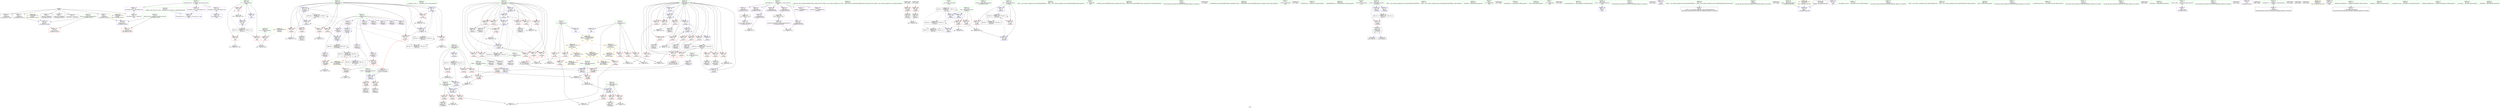 digraph "SVFG" {
	label="SVFG";

	Node0x55ef38a384b0 [shape=record,color=grey,label="{NodeID: 0\nNullPtr}"];
	Node0x55ef38a384b0 -> Node0x55ef38a4ee40[style=solid];
	Node0x55ef38a384b0 -> Node0x55ef38a4ef40[style=solid];
	Node0x55ef38a384b0 -> Node0x55ef38a4f010[style=solid];
	Node0x55ef38a384b0 -> Node0x55ef38a4f0e0[style=solid];
	Node0x55ef38a384b0 -> Node0x55ef38a4f1b0[style=solid];
	Node0x55ef38a384b0 -> Node0x55ef38a4f280[style=solid];
	Node0x55ef38a384b0 -> Node0x55ef38a50d00[style=solid];
	Node0x55ef38a50760 [shape=record,color=red,label="{NodeID: 194\n452\<--442\n\<--tc\nmain\n}"];
	Node0x55ef38a50760 -> Node0x55ef38a5f4c0[style=solid];
	Node0x55ef38a4d800 [shape=record,color=purple,label="{NodeID: 111\n274\<--25\narrayidx10\<--a\n_Z5main2v\n}"];
	Node0x55ef38a4b9b0 [shape=record,color=green,label="{NodeID: 28\n60\<--61\n__cxx_global_var_init.1\<--__cxx_global_var_init.1_field_insensitive\n}"];
	Node0x55ef38a56880 [shape=record,color=yellow,style=double,label="{NodeID: 388\n8V_1 = ENCHI(MR_8V_0)\npts\{19 \}\nFun[_Z5checkiii]}"];
	Node0x55ef38a56880 -> Node0x55ef38a52ed0[style=dashed];
	Node0x55ef3867cbe0 [shape=record,color=black,label="{NodeID: 305\n115 = PHI(113, 116, )\n}"];
	Node0x55ef3867cbe0 -> Node0x55ef38a52d30[style=solid];
	Node0x55ef38a51f10 [shape=record,color=blue,label="{NodeID: 222\n229\<--323\ni\<--inc35\n_Z5main2v\n}"];
	Node0x55ef38a51f10 -> Node0x55ef38a54660[style=dashed];
	Node0x55ef38a51f10 -> Node0x55ef38a54730[style=dashed];
	Node0x55ef38a51f10 -> Node0x55ef38a54800[style=dashed];
	Node0x55ef38a51f10 -> Node0x55ef38a548d0[style=dashed];
	Node0x55ef38a51f10 -> Node0x55ef38a549a0[style=dashed];
	Node0x55ef38a51f10 -> Node0x55ef38a51f10[style=dashed];
	Node0x55ef38a51f10 -> Node0x55ef38a520b0[style=dashed];
	Node0x55ef38a53960 [shape=record,color=red,label="{NodeID: 139\n182\<--157\n\<--d.addr\n_Z5checkiii\n}"];
	Node0x55ef38a53960 -> Node0x55ef38a4f7f0[style=solid];
	Node0x55ef38a4e2d0 [shape=record,color=green,label="{NodeID: 56\n253\<--254\n_ZStrsIcSt11char_traitsIcESaIcEERSt13basic_istreamIT_T0_ES7_RNSt7__cxx1112basic_stringIS4_S5_T1_EE\<--_ZStrsIcSt11char_traitsIcESaIcEERSt13basic_istreamIT_T0_ES7_RNSt7__cxx1112basic_stringIS4_S5_T1_EE_field_insensitive\n}"];
	Node0x55ef38a61440 [shape=record,color=grey,label="{NodeID: 333\n300 = cmp(294, 299, )\n}"];
	Node0x55ef38a55020 [shape=record,color=red,label="{NodeID: 167\n275\<--231\n\<--j\n_Z5main2v\n}"];
	Node0x55ef38a55020 -> Node0x55ef38a4fcd0[style=solid];
	Node0x55ef38a4fc00 [shape=record,color=black,label="{NodeID: 84\n273\<--272\nidxprom9\<--\n_Z5main2v\n}"];
	Node0x55ef38a3bd10 [shape=record,color=green,label="{NodeID: 1\n7\<--1\n__dso_handle\<--dummyObj\nGlob }"];
	Node0x55ef38a50830 [shape=record,color=red,label="{NodeID: 195\n460\<--442\n\<--tc\nmain\n}"];
	Node0x55ef38a50830 -> Node0x55ef38a5f040[style=solid];
	Node0x55ef38a4d8d0 [shape=record,color=purple,label="{NodeID: 112\n277\<--25\narrayidx12\<--a\n_Z5main2v\n}"];
	Node0x55ef38a4d8d0 -> Node0x55ef38a51b00[style=solid];
	Node0x55ef38a4bab0 [shape=record,color=green,label="{NodeID: 29\n63\<--64\nref.tmp\<--ref.tmp_field_insensitive\n__cxx_global_var_init.1\n}"];
	Node0x55ef38a56990 [shape=record,color=yellow,style=double,label="{NodeID: 389\n10V_1 = ENCHI(MR_10V_0)\npts\{21 \}\nFun[_Z5checkiii]}"];
	Node0x55ef38a56990 -> Node0x55ef38a53210[style=dashed];
	Node0x55ef38a5e7a0 [shape=record,color=black,label="{NodeID: 306\n138 = PHI(136, 139, )\n}"];
	Node0x55ef38a5e7a0 -> Node0x55ef38a52e00[style=solid];
	Node0x55ef38a51fe0 [shape=record,color=blue,label="{NodeID: 223\n235\<--18\nans\<--\n_Z5main2v\n}"];
	Node0x55ef38a51fe0 -> Node0x55ef38a55ec0[style=dashed];
	Node0x55ef38a51fe0 -> Node0x55ef38a6d080[style=dashed];
	Node0x55ef38a51fe0 -> Node0x55ef38a71580[style=dashed];
	Node0x55ef38a53a30 [shape=record,color=red,label="{NodeID: 140\n172\<--159\n\<--i\n_Z5checkiii\n}"];
	Node0x55ef38a53a30 -> Node0x55ef38a5ff40[style=solid];
	Node0x55ef38a4e3d0 [shape=record,color=green,label="{NodeID: 57\n291\<--292\n_ZNSt7__cxx1112basic_stringIcSt11char_traitsIcESaIcEEixEm\<--_ZNSt7__cxx1112basic_stringIcSt11char_traitsIcESaIcEEixEm_field_insensitive\n}"];
	Node0x55ef38a615c0 [shape=record,color=grey,label="{NodeID: 334\n381 = cmp(380, 349, )\n}"];
	Node0x55ef38a550f0 [shape=record,color=red,label="{NodeID: 168\n288\<--231\n\<--j\n_Z5main2v\n}"];
	Node0x55ef38a550f0 -> Node0x55ef38a4fe70[style=solid];
	Node0x55ef38a4fcd0 [shape=record,color=black,label="{NodeID: 85\n276\<--275\nidxprom11\<--\n_Z5main2v\n}"];
	Node0x55ef38a3cb30 [shape=record,color=green,label="{NodeID: 2\n11\<--1\n.str\<--dummyObj\nGlob }"];
	Node0x55ef38a50900 [shape=record,color=blue,label="{NodeID: 196\n17\<--18\nX\<--\nGlob }"];
	Node0x55ef38a50900 -> Node0x55ef38a704f0[style=dashed];
	Node0x55ef38a4d9a0 [shape=record,color=purple,label="{NodeID: 113\n305\<--25\narrayidx25\<--a\n_Z5main2v\n}"];
	Node0x55ef38a4bb80 [shape=record,color=green,label="{NodeID: 30\n65\<--66\nexn.slot\<--exn.slot_field_insensitive\n__cxx_global_var_init.1\n}"];
	Node0x55ef38a4bb80 -> Node0x55ef38a53480[style=solid];
	Node0x55ef38a4bb80 -> Node0x55ef38a50e00[style=solid];
	Node0x55ef38a5ed40 [shape=record,color=grey,label="{NodeID: 307\n257 = Binary(256, 169, )\n}"];
	Node0x55ef38a5ed40 -> Node0x55ef38a51890[style=solid];
	Node0x55ef38a520b0 [shape=record,color=blue,label="{NodeID: 224\n229\<--18\ni\<--\n_Z5main2v\n}"];
	Node0x55ef38a520b0 -> Node0x55ef38a72480[style=dashed];
	Node0x55ef38a53b00 [shape=record,color=red,label="{NodeID: 141\n181\<--159\n\<--i\n_Z5checkiii\n}"];
	Node0x55ef38a53b00 -> Node0x55ef38a60240[style=solid];
	Node0x55ef38a4e4d0 [shape=record,color=green,label="{NodeID: 58\n385\<--386\n_ZStlsISt11char_traitsIcEERSt13basic_ostreamIcT_ES5_PKc\<--_ZStlsISt11char_traitsIcEERSt13basic_ostreamIcT_ES5_PKc_field_insensitive\n}"];
	Node0x55ef38a61740 [shape=record,color=grey,label="{NodeID: 335\n142 = cmp(139, 141, )\n}"];
	Node0x55ef38a551c0 [shape=record,color=red,label="{NodeID: 169\n306\<--231\n\<--j\n_Z5main2v\n}"];
	Node0x55ef38a551c0 -> Node0x55ef38a50280[style=solid];
	Node0x55ef38a4fda0 [shape=record,color=black,label="{NodeID: 86\n286\<--285\nidxprom16\<--\n_Z5main2v\n}"];
	Node0x55ef38a3d170 [shape=record,color=green,label="{NodeID: 3\n18\<--1\n\<--dummyObj\nCan only get source location for instruction, argument, global var or function.}"];
	Node0x55ef38a90ef0 [shape=record,color=black,label="{NodeID: 446\n79 = PHI()\n}"];
	Node0x55ef38a50a00 [shape=record,color=blue,label="{NodeID: 197\n20\<--18\nY\<--\nGlob }"];
	Node0x55ef38a50a00 -> Node0x55ef38a704f0[style=dashed];
	Node0x55ef38a4da70 [shape=record,color=purple,label="{NodeID: 114\n308\<--25\narrayidx27\<--a\n_Z5main2v\n}"];
	Node0x55ef38a4da70 -> Node0x55ef38a51ca0[style=solid];
	Node0x55ef38a4bc50 [shape=record,color=green,label="{NodeID: 31\n67\<--68\nehselector.slot\<--ehselector.slot_field_insensitive\n__cxx_global_var_init.1\n}"];
	Node0x55ef38a4bc50 -> Node0x55ef38a53550[style=solid];
	Node0x55ef38a4bc50 -> Node0x55ef38a50ed0[style=solid];
	Node0x55ef38a5eec0 [shape=record,color=grey,label="{NodeID: 308\n395 = Binary(394, 393, )\n}"];
	Node0x55ef38a5eec0 -> Node0x55ef38a5a520[style=solid];
	Node0x55ef38a52180 [shape=record,color=blue,label="{NodeID: 225\n231\<--18\nj\<--\n_Z5main2v\n}"];
	Node0x55ef38a52180 -> Node0x55ef38a55360[style=dashed];
	Node0x55ef38a52180 -> Node0x55ef38a55430[style=dashed];
	Node0x55ef38a52180 -> Node0x55ef38a55500[style=dashed];
	Node0x55ef38a52180 -> Node0x55ef38a555d0[style=dashed];
	Node0x55ef38a52180 -> Node0x55ef38a556a0[style=dashed];
	Node0x55ef38a52180 -> Node0x55ef38a55770[style=dashed];
	Node0x55ef38a52180 -> Node0x55ef38a52180[style=dashed];
	Node0x55ef38a52180 -> Node0x55ef38a5a5f0[style=dashed];
	Node0x55ef38a52180 -> Node0x55ef38a6c680[style=dashed];
	Node0x55ef38a53bd0 [shape=record,color=red,label="{NodeID: 142\n220\<--159\n\<--i\n_Z5checkiii\n}"];
	Node0x55ef38a53bd0 -> Node0x55ef38a5f640[style=solid];
	Node0x55ef38a4e5d0 [shape=record,color=green,label="{NodeID: 59\n388\<--389\n_ZSt4endlIcSt11char_traitsIcEERSt13basic_ostreamIT_T0_ES6_\<--_ZSt4endlIcSt11char_traitsIcEERSt13basic_ostreamIT_T0_ES6__field_insensitive\n}"];
	Node0x55ef38a618c0 [shape=record,color=grey,label="{NodeID: 336\n122 = cmp(116, 121, )\n}"];
	Node0x55ef38a55290 [shape=record,color=red,label="{NodeID: 170\n317\<--231\n\<--j\n_Z5main2v\n}"];
	Node0x55ef38a55290 -> Node0x55ef38a5fc40[style=solid];
	Node0x55ef38a4fe70 [shape=record,color=black,label="{NodeID: 87\n289\<--288\nconv\<--\n_Z5main2v\n}"];
	Node0x55ef38a3d200 [shape=record,color=green,label="{NodeID: 4\n27\<--1\n_ZSt3cin\<--dummyObj\nGlob }"];
	Node0x55ef38a93120 [shape=record,color=black,label="{NodeID: 447\n45 = PHI()\n}"];
	Node0x55ef38a50b00 [shape=record,color=blue,label="{NodeID: 198\n474\<--34\nllvm.global_ctors_0\<--\nGlob }"];
	Node0x55ef38a4db40 [shape=record,color=purple,label="{NodeID: 115\n341\<--25\narrayidx44\<--a\n_Z5main2v\n}"];
	Node0x55ef38a4bd20 [shape=record,color=green,label="{NodeID: 32\n70\<--71\n_ZNSaIcEC1Ev\<--_ZNSaIcEC1Ev_field_insensitive\n}"];
	Node0x55ef38a5f040 [shape=record,color=grey,label="{NodeID: 309\n461 = Binary(460, 169, )\n}"];
	Node0x55ef38a5f040 -> Node0x55ef38a5a930[style=solid];
	Node0x55ef38a52250 [shape=record,color=blue,label="{NodeID: 226\n237\<--349\ntmp\<--\n_Z5main2v\n}"];
	Node0x55ef38a52250 -> Node0x55ef38a6e980[style=dashed];
	Node0x55ef38a53ca0 [shape=record,color=red,label="{NodeID: 143\n189\<--161\n\<--x2\n_Z5checkiii\n}"];
	Node0x55ef38a53ca0 -> Node0x55ef38a609c0[style=solid];
	Node0x55ef38a4e6d0 [shape=record,color=green,label="{NodeID: 60\n390\<--391\n_ZNSolsEPFRSoS_E\<--_ZNSolsEPFRSoS_E_field_insensitive\n}"];
	Node0x55ef38a61a40 [shape=record,color=grey,label="{NodeID: 337\n337 = cmp(335, 336, )\n}"];
	Node0x55ef38a55360 [shape=record,color=red,label="{NodeID: 171\n335\<--231\n\<--j\n_Z5main2v\n}"];
	Node0x55ef38a55360 -> Node0x55ef38a61a40[style=solid];
	Node0x55ef38a4ff40 [shape=record,color=black,label="{NodeID: 88\n294\<--293\nconv19\<--\n_Z5main2v\n}"];
	Node0x55ef38a4ff40 -> Node0x55ef38a61440[style=solid];
	Node0x55ef38a3c920 [shape=record,color=green,label="{NodeID: 5\n28\<--1\n_ZSt4cout\<--dummyObj\nGlob }"];
	Node0x55ef38a93220 [shape=record,color=black,label="{NodeID: 448\n358 = PHI(147, )\n}"];
	Node0x55ef38a50c00 [shape=record,color=blue,label="{NodeID: 199\n475\<--35\nllvm.global_ctors_1\<--_GLOBAL__sub_I_rng..58_0_1.cpp\nGlob }"];
	Node0x55ef38a52620 [shape=record,color=purple,label="{NodeID: 116\n344\<--25\narrayidx46\<--a\n_Z5main2v\n}"];
	Node0x55ef38a52620 -> Node0x55ef38a562d0[style=solid];
	Node0x55ef38a4be20 [shape=record,color=green,label="{NodeID: 33\n74\<--75\n_ZNSt7__cxx1112basic_stringIcSt11char_traitsIcESaIcEEC1EPKcRKS3_\<--_ZNSt7__cxx1112basic_stringIcSt11char_traitsIcESaIcEEC1EPKcRKS3__field_insensitive\n}"];
	Node0x55ef38a5f1c0 [shape=record,color=grey,label="{NodeID: 310\n400 = Binary(399, 169, )\n}"];
	Node0x55ef38a5f1c0 -> Node0x55ef38a5a5f0[style=solid];
	Node0x55ef38a52320 [shape=record,color=blue,label="{NodeID: 227\n233\<--18\nk\<--\n_Z5main2v\n}"];
	Node0x55ef38a52320 -> Node0x55ef38a55b80[style=dashed];
	Node0x55ef38a52320 -> Node0x55ef38a55c50[style=dashed];
	Node0x55ef38a52320 -> Node0x55ef38a55d20[style=dashed];
	Node0x55ef38a52320 -> Node0x55ef38a524c0[style=dashed];
	Node0x55ef38a52320 -> Node0x55ef38a6cb80[style=dashed];
	Node0x55ef38a52320 -> Node0x55ef38a71080[style=dashed];
	Node0x55ef38a53d70 [shape=record,color=red,label="{NodeID: 144\n192\<--161\n\<--x2\n_Z5checkiii\n}"];
	Node0x55ef38a53d70 -> Node0x55ef38a60540[style=solid];
	Node0x55ef38a4e7d0 [shape=record,color=green,label="{NodeID: 61\n410\<--411\n_ZNSolsEi\<--_ZNSolsEi_field_insensitive\n}"];
	Node0x55ef38a61bc0 [shape=record,color=grey,label="{NodeID: 338\n331 = cmp(329, 330, )\n}"];
	Node0x55ef38a55430 [shape=record,color=red,label="{NodeID: 172\n342\<--231\n\<--j\n_Z5main2v\n}"];
	Node0x55ef38a55430 -> Node0x55ef38a50420[style=solid];
	Node0x55ef38a50010 [shape=record,color=black,label="{NodeID: 89\n296\<--295\nconv20\<--\n_Z5main2v\n}"];
	Node0x55ef38a3c9b0 [shape=record,color=green,label="{NodeID: 6\n29\<--1\n.str.3\<--dummyObj\nGlob }"];
	Node0x55ef38a93380 [shape=record,color=black,label="{NodeID: 449\n124 = PHI()\n}"];
	Node0x55ef38a50d00 [shape=record,color=blue, style = dotted,label="{NodeID: 200\n476\<--3\nllvm.global_ctors_2\<--dummyVal\nGlob }"];
	Node0x55ef38a526f0 [shape=record,color=purple,label="{NodeID: 117\n371\<--25\narrayidx59\<--a\n_Z5main2v\n}"];
	Node0x55ef38a4bf20 [shape=record,color=green,label="{NodeID: 34\n77\<--78\n_ZNSaIcED1Ev\<--_ZNSaIcED1Ev_field_insensitive\n}"];
	Node0x55ef38a5f340 [shape=record,color=grey,label="{NodeID: 311\n405 = Binary(404, 169, )\n}"];
	Node0x55ef38a5f340 -> Node0x55ef38a5a6c0[style=solid];
	Node0x55ef38a523f0 [shape=record,color=blue,label="{NodeID: 228\n237\<--169\ntmp\<--\n_Z5main2v\n}"];
	Node0x55ef38a523f0 -> Node0x55ef38a6e980[style=dashed];
	Node0x55ef38a53e40 [shape=record,color=red,label="{NodeID: 145\n206\<--161\n\<--x2\n_Z5checkiii\n}"];
	Node0x55ef38a53e40 -> Node0x55ef38a4f8c0[style=solid];
	Node0x55ef38a4e8d0 [shape=record,color=green,label="{NodeID: 62\n435\<--436\nmain\<--main_field_insensitive\n}"];
	Node0x55ef38a61d40 [shape=record,color=grey,label="{NodeID: 339\n450 = cmp(448, 449, )\n}"];
	Node0x55ef38a55500 [shape=record,color=red,label="{NodeID: 173\n356\<--231\n\<--j\n_Z5main2v\n|{<s0>16}}"];
	Node0x55ef38a55500:s0 -> Node0x55ef38a94320[style=solid,color=red];
	Node0x55ef38a500e0 [shape=record,color=black,label="{NodeID: 90\n299\<--298\nconv22\<--\n_Z5main2v\n}"];
	Node0x55ef38a500e0 -> Node0x55ef38a61440[style=solid];
	Node0x55ef38a3ca40 [shape=record,color=green,label="{NodeID: 7\n31\<--1\n.str.4\<--dummyObj\nGlob }"];
	Node0x55ef38a93450 [shape=record,color=black,label="{NodeID: 450\n239 = PHI()\n}"];
	Node0x55ef38a50e00 [shape=record,color=blue,label="{NodeID: 201\n65\<--84\nexn.slot\<--\n__cxx_global_var_init.1\n}"];
	Node0x55ef38a50e00 -> Node0x55ef38a53480[style=dashed];
	Node0x55ef38a527c0 [shape=record,color=purple,label="{NodeID: 118\n374\<--25\narrayidx61\<--a\n_Z5main2v\n}"];
	Node0x55ef38a527c0 -> Node0x55ef38a563a0[style=solid];
	Node0x55ef38a4c020 [shape=record,color=green,label="{NodeID: 35\n101\<--102\n__gxx_personality_v0\<--__gxx_personality_v0_field_insensitive\n}"];
	Node0x55ef38a5f4c0 [shape=record,color=grey,label="{NodeID: 312\n453 = Binary(452, 169, )\n}"];
	Node0x55ef38a524c0 [shape=record,color=blue,label="{NodeID: 229\n233\<--364\nk\<--inc56\n_Z5main2v\n}"];
	Node0x55ef38a524c0 -> Node0x55ef38a55b80[style=dashed];
	Node0x55ef38a524c0 -> Node0x55ef38a55c50[style=dashed];
	Node0x55ef38a524c0 -> Node0x55ef38a55d20[style=dashed];
	Node0x55ef38a524c0 -> Node0x55ef38a524c0[style=dashed];
	Node0x55ef38a524c0 -> Node0x55ef38a6cb80[style=dashed];
	Node0x55ef38a524c0 -> Node0x55ef38a71080[style=dashed];
	Node0x55ef38a53f10 [shape=record,color=red,label="{NodeID: 146\n196\<--163\n\<--y2\n_Z5checkiii\n}"];
	Node0x55ef38a53f10 -> Node0x55ef38a60840[style=solid];
	Node0x55ef38a4e9d0 [shape=record,color=green,label="{NodeID: 63\n438\<--439\nretval\<--retval_field_insensitive\nmain\n}"];
	Node0x55ef38a4e9d0 -> Node0x55ef38a5a790[style=solid];
	Node0x55ef38a6c680 [shape=record,color=black,label="{NodeID: 340\nMR_36V_10 = PHI(MR_36V_6, MR_36V_8, )\npts\{232 \}\n}"];
	Node0x55ef38a555d0 [shape=record,color=red,label="{NodeID: 174\n368\<--231\n\<--j\n_Z5main2v\n|{<s0>17}}"];
	Node0x55ef38a555d0:s0 -> Node0x55ef38a94320[style=solid,color=red];
	Node0x55ef38a501b0 [shape=record,color=black,label="{NodeID: 91\n304\<--303\nidxprom24\<--\n_Z5main2v\n}"];
	Node0x55ef38a3c610 [shape=record,color=green,label="{NodeID: 8\n34\<--1\n\<--dummyObj\nCan only get source location for instruction, argument, global var or function.}"];
	Node0x55ef38a93580 [shape=record,color=black,label="{NodeID: 451\n242 = PHI()\n}"];
	Node0x55ef38a50ed0 [shape=record,color=blue,label="{NodeID: 202\n67\<--86\nehselector.slot\<--\n__cxx_global_var_init.1\n}"];
	Node0x55ef38a50ed0 -> Node0x55ef38a53550[style=dashed];
	Node0x55ef38a52890 [shape=record,color=purple,label="{NodeID: 119\n383\<--29\n\<--.str.3\n_Z5main2v\n}"];
	Node0x55ef38a4c120 [shape=record,color=green,label="{NodeID: 36\n81\<--107\n_ZNSt7__cxx1112basic_stringIcSt11char_traitsIcESaIcEED1Ev\<--_ZNSt7__cxx1112basic_stringIcSt11char_traitsIcESaIcEED1Ev_field_insensitive\n}"];
	Node0x55ef38a4c120 -> Node0x55ef38a4f620[style=solid];
	Node0x55ef38a5f640 [shape=record,color=grey,label="{NodeID: 313\n221 = Binary(220, 169, )\n}"];
	Node0x55ef38a5f640 -> Node0x55ef38a516f0[style=solid];
	Node0x55ef38a5a490 [shape=record,color=blue,label="{NodeID: 230\n237\<--18\ntmp\<--\n_Z5main2v\n}"];
	Node0x55ef38a5a490 -> Node0x55ef38a55f90[style=dashed];
	Node0x55ef38a5a490 -> Node0x55ef38a56060[style=dashed];
	Node0x55ef38a5a490 -> Node0x55ef38a6d580[style=dashed];
	Node0x55ef38a5a490 -> Node0x55ef38a71a80[style=dashed];
	Node0x55ef38a53fe0 [shape=record,color=red,label="{NodeID: 147\n199\<--163\n\<--y2\n_Z5checkiii\n}"];
	Node0x55ef38a53fe0 -> Node0x55ef38a60e40[style=solid];
	Node0x55ef38a4eaa0 [shape=record,color=green,label="{NodeID: 64\n440\<--441\nTC\<--TC_field_insensitive\nmain\n}"];
	Node0x55ef38a4eaa0 -> Node0x55ef38a505c0[style=solid];
	Node0x55ef38a6cb80 [shape=record,color=black,label="{NodeID: 341\nMR_38V_13 = PHI(MR_38V_7, MR_38V_10, )\npts\{234 \}\n}"];
	Node0x55ef38a556a0 [shape=record,color=red,label="{NodeID: 175\n372\<--231\n\<--j\n_Z5main2v\n}"];
	Node0x55ef38a556a0 -> Node0x55ef38a4cbd0[style=solid];
	Node0x55ef38a50280 [shape=record,color=black,label="{NodeID: 92\n307\<--306\nidxprom26\<--\n_Z5main2v\n}"];
	Node0x55ef38a3c6a0 [shape=record,color=green,label="{NodeID: 9\n169\<--1\n\<--dummyObj\nCan only get source location for instruction, argument, global var or function.}"];
	Node0x55ef38a93650 [shape=record,color=black,label="{NodeID: 452\n252 = PHI()\n}"];
	Node0x55ef38a75b80 [shape=record,color=black,label="{NodeID: 369\nMR_30V_7 = PHI(MR_30V_6, MR_30V_5, )\npts\{260000 \}\n}"];
	Node0x55ef38a75b80 -> Node0x55ef38a51b00[style=dashed];
	Node0x55ef38a75b80 -> Node0x55ef38a51ca0[style=dashed];
	Node0x55ef38a75b80 -> Node0x55ef38a70a90[style=dashed];
	Node0x55ef38a75b80 -> Node0x55ef38a75b80[style=dashed];
	Node0x55ef38a50fa0 [shape=record,color=blue,label="{NodeID: 203\n132\<--131\n.addr\<--\n__cxx_global_array_dtor\n}"];
	Node0x55ef38a52960 [shape=record,color=purple,label="{NodeID: 120\n454\<--31\n\<--.str.4\nmain\n}"];
	Node0x55ef38a4c220 [shape=record,color=green,label="{NodeID: 37\n110\<--111\n__cxx_global_var_init.2\<--__cxx_global_var_init.2_field_insensitive\n}"];
	Node0x55ef38a57090 [shape=record,color=yellow,style=double,label="{NodeID: 397\n26V_1 = ENCHI(MR_26V_0)\npts\{140000 \}\nFun[_Z5checkiii]}"];
	Node0x55ef38a57090 -> Node0x55ef38a54180[style=dashed];
	Node0x55ef38a5f7c0 [shape=record,color=grey,label="{NodeID: 314\n178 = Binary(171, 177, )\n}"];
	Node0x55ef38a5f7c0 -> Node0x55ef38a513b0[style=solid];
	Node0x55ef38a5a520 [shape=record,color=blue,label="{NodeID: 231\n235\<--395\nans\<--add\n_Z5main2v\n}"];
	Node0x55ef38a5a520 -> Node0x55ef38a71580[style=dashed];
	Node0x55ef38a540b0 [shape=record,color=red,label="{NodeID: 148\n209\<--163\n\<--y2\n_Z5checkiii\n}"];
	Node0x55ef38a540b0 -> Node0x55ef38a4f990[style=solid];
	Node0x55ef38a4eb70 [shape=record,color=green,label="{NodeID: 65\n442\<--443\ntc\<--tc_field_insensitive\nmain\n}"];
	Node0x55ef38a4eb70 -> Node0x55ef38a50690[style=solid];
	Node0x55ef38a4eb70 -> Node0x55ef38a50760[style=solid];
	Node0x55ef38a4eb70 -> Node0x55ef38a50830[style=solid];
	Node0x55ef38a4eb70 -> Node0x55ef38a5a860[style=solid];
	Node0x55ef38a4eb70 -> Node0x55ef38a5a930[style=solid];
	Node0x55ef38a6d080 [shape=record,color=black,label="{NodeID: 342\nMR_40V_7 = PHI(MR_40V_3, MR_40V_4, )\npts\{236 \}\n}"];
	Node0x55ef38a55770 [shape=record,color=red,label="{NodeID: 176\n399\<--231\n\<--j\n_Z5main2v\n}"];
	Node0x55ef38a55770 -> Node0x55ef38a5f1c0[style=solid];
	Node0x55ef38a50350 [shape=record,color=black,label="{NodeID: 93\n340\<--339\nidxprom43\<--\n_Z5main2v\n}"];
	Node0x55ef38a3c730 [shape=record,color=green,label="{NodeID: 10\n204\<--1\n\<--dummyObj\nCan only get source location for instruction, argument, global var or function.}"];
	Node0x55ef38a93720 [shape=record,color=black,label="{NodeID: 453\n290 = PHI()\n}"];
	Node0x55ef38a93720 -> Node0x55ef38a56130[style=solid];
	Node0x55ef38a51070 [shape=record,color=blue,label="{NodeID: 204\n153\<--148\nx.addr\<--x\n_Z5checkiii\n}"];
	Node0x55ef38a51070 -> Node0x55ef38a536f0[style=dashed];
	Node0x55ef38a52a30 [shape=record,color=purple,label="{NodeID: 121\n474\<--33\nllvm.global_ctors_0\<--llvm.global_ctors\nGlob }"];
	Node0x55ef38a52a30 -> Node0x55ef38a50b00[style=solid];
	Node0x55ef38a4c320 [shape=record,color=green,label="{NodeID: 38\n118\<--119\n_ZNSt7__cxx1112basic_stringIcSt11char_traitsIcESaIcEEC1Ev\<--_ZNSt7__cxx1112basic_stringIcSt11char_traitsIcESaIcEEC1Ev_field_insensitive\n}"];
	Node0x55ef38a57170 [shape=record,color=yellow,style=double,label="{NodeID: 398\n28V_1 = ENCHI(MR_28V_0)\npts\{160000 \}\nFun[_Z5checkiii]}"];
	Node0x55ef38a57170 -> Node0x55ef38a54250[style=dashed];
	Node0x55ef38a5f940 [shape=record,color=grey,label="{NodeID: 315\n364 = Binary(363, 169, )\n}"];
	Node0x55ef38a5f940 -> Node0x55ef38a524c0[style=solid];
	Node0x55ef38a5a5f0 [shape=record,color=blue,label="{NodeID: 232\n231\<--400\nj\<--inc72\n_Z5main2v\n}"];
	Node0x55ef38a5a5f0 -> Node0x55ef38a55360[style=dashed];
	Node0x55ef38a5a5f0 -> Node0x55ef38a55430[style=dashed];
	Node0x55ef38a5a5f0 -> Node0x55ef38a55500[style=dashed];
	Node0x55ef38a5a5f0 -> Node0x55ef38a555d0[style=dashed];
	Node0x55ef38a5a5f0 -> Node0x55ef38a556a0[style=dashed];
	Node0x55ef38a5a5f0 -> Node0x55ef38a55770[style=dashed];
	Node0x55ef38a5a5f0 -> Node0x55ef38a52180[style=dashed];
	Node0x55ef38a5a5f0 -> Node0x55ef38a5a5f0[style=dashed];
	Node0x55ef38a5a5f0 -> Node0x55ef38a6c680[style=dashed];
	Node0x55ef38a54180 [shape=record,color=red,label="{NodeID: 149\n176\<--175\n\<--arrayidx\n_Z5checkiii\n}"];
	Node0x55ef38a54180 -> Node0x55ef38a5ff40[style=solid];
	Node0x55ef38a4ec40 [shape=record,color=green,label="{NodeID: 66\n456\<--457\nprintf\<--printf_field_insensitive\n}"];
	Node0x55ef38a6d580 [shape=record,color=black,label="{NodeID: 343\nMR_42V_11 = PHI(MR_42V_2, MR_42V_9, )\npts\{238 \}\n}"];
	Node0x55ef38a55840 [shape=record,color=red,label="{NodeID: 177\n281\<--233\n\<--k\n_Z5main2v\n}"];
	Node0x55ef38a55840 -> Node0x55ef38a60b40[style=solid];
	Node0x55ef38a50420 [shape=record,color=black,label="{NodeID: 94\n343\<--342\nidxprom45\<--\n_Z5main2v\n}"];
	Node0x55ef38a3c7c0 [shape=record,color=green,label="{NodeID: 11\n214\<--1\n\<--dummyObj\nCan only get source location for instruction, argument, global var or function.}"];
	Node0x55ef38a93880 [shape=record,color=black,label="{NodeID: 454\n297 = PHI()\n}"];
	Node0x55ef38a93880 -> Node0x55ef38a56200[style=solid];
	Node0x55ef38a51140 [shape=record,color=blue,label="{NodeID: 205\n155\<--149\ny.addr\<--y\n_Z5checkiii\n}"];
	Node0x55ef38a51140 -> Node0x55ef38a537c0[style=dashed];
	Node0x55ef38a52b30 [shape=record,color=purple,label="{NodeID: 122\n475\<--33\nllvm.global_ctors_1\<--llvm.global_ctors\nGlob }"];
	Node0x55ef38a52b30 -> Node0x55ef38a50c00[style=solid];
	Node0x55ef38a4c420 [shape=record,color=green,label="{NodeID: 39\n125\<--126\n__cxx_global_array_dtor\<--__cxx_global_array_dtor_field_insensitive\n}"];
	Node0x55ef38a57250 [shape=record,color=yellow,style=double,label="{NodeID: 399\n30V_1 = ENCHI(MR_30V_0)\npts\{260000 \}\nFun[_Z5checkiii]}"];
	Node0x55ef38a57250 -> Node0x55ef38a54320[style=dashed];
	Node0x55ef38a5fac0 [shape=record,color=grey,label="{NodeID: 316\n323 = Binary(322, 169, )\n}"];
	Node0x55ef38a5fac0 -> Node0x55ef38a51f10[style=solid];
	Node0x55ef38a5a6c0 [shape=record,color=blue,label="{NodeID: 233\n229\<--405\ni\<--inc75\n_Z5main2v\n}"];
	Node0x55ef38a5a6c0 -> Node0x55ef38a72480[style=dashed];
	Node0x55ef38a54250 [shape=record,color=red,label="{NodeID: 150\n185\<--184\n\<--arrayidx2\n_Z5checkiii\n}"];
	Node0x55ef38a54250 -> Node0x55ef38a60240[style=solid];
	Node0x55ef38a4ed40 [shape=record,color=green,label="{NodeID: 67\n35\<--468\n_GLOBAL__sub_I_rng..58_0_1.cpp\<--_GLOBAL__sub_I_rng..58_0_1.cpp_field_insensitive\n}"];
	Node0x55ef38a4ed40 -> Node0x55ef38a50c00[style=solid];
	Node0x55ef38a6da80 [shape=record,color=black,label="{NodeID: 344\nMR_30V_2 = PHI(MR_30V_3, MR_30V_1, )\npts\{260000 \}\n|{<s0>24}}"];
	Node0x55ef38a6da80:s0 -> Node0x55ef38a70a90[style=dashed,color=red];
	Node0x55ef38a55910 [shape=record,color=red,label="{NodeID: 178\n295\<--233\n\<--k\n_Z5main2v\n}"];
	Node0x55ef38a55910 -> Node0x55ef38a50010[style=solid];
	Node0x55ef38a504f0 [shape=record,color=black,label="{NodeID: 95\n370\<--369\nidxprom58\<--\n_Z5main2v\n}"];
	Node0x55ef38a3c850 [shape=record,color=green,label="{NodeID: 12\n217\<--1\n\<--dummyObj\nCan only get source location for instruction, argument, global var or function.}"];
	Node0x55ef38a93980 [shape=record,color=black,label="{NodeID: 455\n376 = PHI(147, )\n}"];
	Node0x55ef38a51210 [shape=record,color=blue,label="{NodeID: 206\n157\<--150\nd.addr\<--d\n_Z5checkiii\n}"];
	Node0x55ef38a51210 -> Node0x55ef38a53890[style=dashed];
	Node0x55ef38a51210 -> Node0x55ef38a53960[style=dashed];
	Node0x55ef38a52c30 [shape=record,color=purple,label="{NodeID: 123\n476\<--33\nllvm.global_ctors_2\<--llvm.global_ctors\nGlob }"];
	Node0x55ef38a52c30 -> Node0x55ef38a50d00[style=solid];
	Node0x55ef38a4c520 [shape=record,color=green,label="{NodeID: 40\n132\<--133\n.addr\<--.addr_field_insensitive\n__cxx_global_array_dtor\n}"];
	Node0x55ef38a4c520 -> Node0x55ef38a50fa0[style=solid];
	Node0x55ef38a5fc40 [shape=record,color=grey,label="{NodeID: 317\n318 = Binary(317, 169, )\n}"];
	Node0x55ef38a5fc40 -> Node0x55ef38a51e40[style=solid];
	Node0x55ef38a5a790 [shape=record,color=blue,label="{NodeID: 234\n438\<--18\nretval\<--\nmain\n}"];
	Node0x55ef38a54320 [shape=record,color=red,label="{NodeID: 151\n212\<--211\n\<--arrayidx13\n_Z5checkiii\n}"];
	Node0x55ef38a54320 -> Node0x55ef38a61140[style=solid];
	Node0x55ef38a4ee40 [shape=record,color=black,label="{NodeID: 68\n2\<--3\ndummyVal\<--dummyVal\n}"];
	Node0x55ef38a6df80 [shape=record,color=black,label="{NodeID: 345\nMR_51V_3 = PHI(MR_51V_4, MR_51V_2, )\npts\{443 \}\n}"];
	Node0x55ef38a6df80 -> Node0x55ef38a50690[style=dashed];
	Node0x55ef38a6df80 -> Node0x55ef38a50760[style=dashed];
	Node0x55ef38a6df80 -> Node0x55ef38a50830[style=dashed];
	Node0x55ef38a6df80 -> Node0x55ef38a5a930[style=dashed];
	Node0x55ef38a559e0 [shape=record,color=red,label="{NodeID: 179\n302\<--233\n\<--k\n_Z5main2v\n}"];
	Node0x55ef38a559e0 -> Node0x55ef38a51ca0[style=solid];
	Node0x55ef38a4cbd0 [shape=record,color=black,label="{NodeID: 96\n373\<--372\nidxprom60\<--\n_Z5main2v\n}"];
	Node0x55ef38a4ac20 [shape=record,color=green,label="{NodeID: 13\n283\<--1\n\<--dummyObj\nCan only get source location for instruction, argument, global var or function.}"];
	Node0x55ef38a93a80 [shape=record,color=black,label="{NodeID: 456\n384 = PHI()\n}"];
	Node0x55ef38a512e0 [shape=record,color=blue,label="{NodeID: 207\n159\<--169\ni\<--\n_Z5checkiii\n}"];
	Node0x55ef38a512e0 -> Node0x55ef38a77480[style=dashed];
	Node0x55ef38a52d30 [shape=record,color=purple,label="{NodeID: 124\n116\<--115\narrayctor.next\<--arrayctor.cur\n__cxx_global_var_init.2\n}"];
	Node0x55ef38a52d30 -> Node0x55ef3867cbe0[style=solid];
	Node0x55ef38a52d30 -> Node0x55ef38a618c0[style=solid];
	Node0x55ef38a4c5f0 [shape=record,color=green,label="{NodeID: 41\n145\<--146\n_Z5checkiii\<--_Z5checkiii_field_insensitive\n}"];
	Node0x55ef38a70280 [shape=record,color=yellow,style=double,label="{NodeID: 401\n49V_1 = ENCHI(MR_49V_0)\npts\{441 \}\nFun[main]}"];
	Node0x55ef38a70280 -> Node0x55ef38a505c0[style=dashed];
	Node0x55ef38a5fdc0 [shape=record,color=grey,label="{NodeID: 318\n313 = Binary(312, 169, )\n}"];
	Node0x55ef38a5fdc0 -> Node0x55ef38a51d70[style=solid];
	Node0x55ef38a5a860 [shape=record,color=blue,label="{NodeID: 235\n442\<--18\ntc\<--\nmain\n}"];
	Node0x55ef38a5a860 -> Node0x55ef38a6df80[style=dashed];
	Node0x55ef38a543f0 [shape=record,color=red,label="{NodeID: 152\n245\<--229\n\<--i\n_Z5main2v\n}"];
	Node0x55ef38a543f0 -> Node0x55ef38a603c0[style=solid];
	Node0x55ef38a4ef40 [shape=record,color=black,label="{NodeID: 69\n83\<--3\n\<--dummyVal\n__cxx_global_var_init.1\n}"];
	Node0x55ef38a55ab0 [shape=record,color=red,label="{NodeID: 180\n312\<--233\n\<--k\n_Z5main2v\n}"];
	Node0x55ef38a55ab0 -> Node0x55ef38a5fdc0[style=solid];
	Node0x55ef38a4cca0 [shape=record,color=purple,label="{NodeID: 97\n44\<--4\n\<--_ZStL8__ioinit\n__cxx_global_var_init\n}"];
	Node0x55ef38a4acb0 [shape=record,color=green,label="{NodeID: 14\n349\<--1\n\<--dummyObj\nCan only get source location for instruction, argument, global var or function.}"];
	Node0x55ef38a93b80 [shape=record,color=black,label="{NodeID: 457\n387 = PHI()\n}"];
	Node0x55ef38a77480 [shape=record,color=black,label="{NodeID: 374\nMR_20V_3 = PHI(MR_20V_4, MR_20V_2, )\npts\{160 \}\n}"];
	Node0x55ef38a77480 -> Node0x55ef38a53a30[style=dashed];
	Node0x55ef38a77480 -> Node0x55ef38a53b00[style=dashed];
	Node0x55ef38a77480 -> Node0x55ef38a53bd0[style=dashed];
	Node0x55ef38a77480 -> Node0x55ef38a516f0[style=dashed];
	Node0x55ef38a513b0 [shape=record,color=blue,label="{NodeID: 208\n161\<--178\nx2\<--add\n_Z5checkiii\n}"];
	Node0x55ef38a513b0 -> Node0x55ef38a53ca0[style=dashed];
	Node0x55ef38a513b0 -> Node0x55ef38a53d70[style=dashed];
	Node0x55ef38a513b0 -> Node0x55ef38a53e40[style=dashed];
	Node0x55ef38a513b0 -> Node0x55ef38a513b0[style=dashed];
	Node0x55ef38a52e00 [shape=record,color=purple,label="{NodeID: 125\n139\<--138\narraydestroy.element\<--arraydestroy.elementPast\n__cxx_global_array_dtor\n}"];
	Node0x55ef38a52e00 -> Node0x55ef38a5e7a0[style=solid];
	Node0x55ef38a52e00 -> Node0x55ef38a61740[style=solid];
	Node0x55ef38a4c6f0 [shape=record,color=green,label="{NodeID: 42\n151\<--152\nretval\<--retval_field_insensitive\n_Z5checkiii\n}"];
	Node0x55ef38a4c6f0 -> Node0x55ef38a53620[style=solid];
	Node0x55ef38a4c6f0 -> Node0x55ef38a51550[style=solid];
	Node0x55ef38a4c6f0 -> Node0x55ef38a51620[style=solid];
	Node0x55ef38a5ff40 [shape=record,color=grey,label="{NodeID: 319\n177 = Binary(172, 176, )\n}"];
	Node0x55ef38a5ff40 -> Node0x55ef38a5f7c0[style=solid];
	Node0x55ef38a5a930 [shape=record,color=blue,label="{NodeID: 236\n442\<--461\ntc\<--inc\nmain\n}"];
	Node0x55ef38a5a930 -> Node0x55ef38a6df80[style=dashed];
	Node0x55ef38a544c0 [shape=record,color=red,label="{NodeID: 153\n249\<--229\n\<--i\n_Z5main2v\n}"];
	Node0x55ef38a544c0 -> Node0x55ef38a4fb30[style=solid];
	Node0x55ef38a4f010 [shape=record,color=black,label="{NodeID: 70\n84\<--3\n\<--dummyVal\n__cxx_global_var_init.1\n}"];
	Node0x55ef38a4f010 -> Node0x55ef38a50e00[style=solid];
	Node0x55ef38a6e980 [shape=record,color=black,label="{NodeID: 347\nMR_42V_5 = PHI(MR_42V_7, MR_42V_4, )\npts\{238 \}\n}"];
	Node0x55ef38a6e980 -> Node0x55ef38a55f90[style=dashed];
	Node0x55ef38a6e980 -> Node0x55ef38a56060[style=dashed];
	Node0x55ef38a6e980 -> Node0x55ef38a523f0[style=dashed];
	Node0x55ef38a6e980 -> Node0x55ef38a5a490[style=dashed];
	Node0x55ef38a6e980 -> Node0x55ef38a6d580[style=dashed];
	Node0x55ef38a6e980 -> Node0x55ef38a6e980[style=dashed];
	Node0x55ef38a6e980 -> Node0x55ef38a71a80[style=dashed];
	Node0x55ef38a55b80 [shape=record,color=red,label="{NodeID: 181\n352\<--233\n\<--k\n_Z5main2v\n}"];
	Node0x55ef38a55b80 -> Node0x55ef38a612c0[style=solid];
	Node0x55ef38a4cd70 [shape=record,color=purple,label="{NodeID: 98\n72\<--11\n\<--.str\n__cxx_global_var_init.1\n}"];
	Node0x55ef38a4ad40 [shape=record,color=green,label="{NodeID: 15\n4\<--6\n_ZStL8__ioinit\<--_ZStL8__ioinit_field_insensitive\nGlob }"];
	Node0x55ef38a4ad40 -> Node0x55ef38a4cca0[style=solid];
	Node0x55ef38a93c50 [shape=record,color=black,label="{NodeID: 458\n409 = PHI()\n}"];
	Node0x55ef38a51480 [shape=record,color=blue,label="{NodeID: 209\n163\<--187\ny2\<--add4\n_Z5checkiii\n}"];
	Node0x55ef38a51480 -> Node0x55ef38a53f10[style=dashed];
	Node0x55ef38a51480 -> Node0x55ef38a53fe0[style=dashed];
	Node0x55ef38a51480 -> Node0x55ef38a540b0[style=dashed];
	Node0x55ef38a51480 -> Node0x55ef38a51480[style=dashed];
	Node0x55ef38a52ed0 [shape=record,color=red,label="{NodeID: 126\n193\<--17\n\<--X\n_Z5checkiii\n}"];
	Node0x55ef38a52ed0 -> Node0x55ef38a60540[style=solid];
	Node0x55ef38a4c7c0 [shape=record,color=green,label="{NodeID: 43\n153\<--154\nx.addr\<--x.addr_field_insensitive\n_Z5checkiii\n}"];
	Node0x55ef38a4c7c0 -> Node0x55ef38a536f0[style=solid];
	Node0x55ef38a4c7c0 -> Node0x55ef38a51070[style=solid];
	Node0x55ef38a600c0 [shape=record,color=grey,label="{NodeID: 320\n187 = Binary(180, 186, )\n}"];
	Node0x55ef38a600c0 -> Node0x55ef38a51480[style=solid];
	Node0x55ef38a54590 [shape=record,color=red,label="{NodeID: 154\n256\<--229\n\<--i\n_Z5main2v\n}"];
	Node0x55ef38a54590 -> Node0x55ef38a5ed40[style=solid];
	Node0x55ef38a4f0e0 [shape=record,color=black,label="{NodeID: 71\n86\<--3\n\<--dummyVal\n__cxx_global_var_init.1\n}"];
	Node0x55ef38a4f0e0 -> Node0x55ef38a50ed0[style=solid];
	Node0x55ef38a6ee80 [shape=record,color=black,label="{NodeID: 348\nMR_12V_3 = PHI(MR_12V_2, MR_12V_4, )\npts\{152 \}\n}"];
	Node0x55ef38a6ee80 -> Node0x55ef38a53620[style=dashed];
	Node0x55ef38a55c50 [shape=record,color=red,label="{NodeID: 182\n357\<--233\n\<--k\n_Z5main2v\n|{<s0>16}}"];
	Node0x55ef38a55c50:s0 -> Node0x55ef38a944a0[style=solid,color=red];
	Node0x55ef38a4ce40 [shape=record,color=purple,label="{NodeID: 99\n175\<--13\narrayidx\<--dx\n_Z5checkiii\n}"];
	Node0x55ef38a4ce40 -> Node0x55ef38a54180[style=solid];
	Node0x55ef38a4ae10 [shape=record,color=green,label="{NodeID: 16\n8\<--10\n_Z2dsB5cxx11\<--_Z2dsB5cxx11_field_insensitive\nGlob }"];
	Node0x55ef38a4ae10 -> Node0x55ef38a4f350[style=solid];
	Node0x55ef38a93d80 [shape=record,color=black,label="{NodeID: 459\n412 = PHI()\n}"];
	Node0x55ef38a51550 [shape=record,color=blue,label="{NodeID: 210\n151\<--204\nretval\<--\n_Z5checkiii\n}"];
	Node0x55ef38a51550 -> Node0x55ef38a6ee80[style=dashed];
	Node0x55ef38a52fa0 [shape=record,color=red,label="{NodeID: 127\n246\<--17\n\<--X\n_Z5main2v\n}"];
	Node0x55ef38a52fa0 -> Node0x55ef38a603c0[style=solid];
	Node0x55ef38a4c890 [shape=record,color=green,label="{NodeID: 44\n155\<--156\ny.addr\<--y.addr_field_insensitive\n_Z5checkiii\n}"];
	Node0x55ef38a4c890 -> Node0x55ef38a537c0[style=solid];
	Node0x55ef38a4c890 -> Node0x55ef38a51140[style=solid];
	Node0x55ef38a704f0 [shape=record,color=yellow,style=double,label="{NodeID: 404\n54V_1 = ENCHI(MR_54V_0)\npts\{19 21 140000 160000 \}\nFun[main]|{<s0>24|<s1>24|<s2>24}}"];
	Node0x55ef38a704f0:s0 -> Node0x55ef38a78380[style=dashed,color=red];
	Node0x55ef38a704f0:s1 -> Node0x55ef38a78ea0[style=dashed,color=red];
	Node0x55ef38a704f0:s2 -> Node0x55ef38a56580[style=dashed,color=red];
	Node0x55ef38a60240 [shape=record,color=grey,label="{NodeID: 321\n186 = Binary(181, 185, )\n}"];
	Node0x55ef38a60240 -> Node0x55ef38a600c0[style=solid];
	Node0x55ef38a54660 [shape=record,color=red,label="{NodeID: 155\n262\<--229\n\<--i\n_Z5main2v\n}"];
	Node0x55ef38a54660 -> Node0x55ef38a606c0[style=solid];
	Node0x55ef38a4f1b0 [shape=record,color=black,label="{NodeID: 72\n92\<--3\nlpad.val\<--dummyVal\n__cxx_global_var_init.1\n}"];
	Node0x55ef38a55d20 [shape=record,color=red,label="{NodeID: 183\n363\<--233\n\<--k\n_Z5main2v\n}"];
	Node0x55ef38a55d20 -> Node0x55ef38a5f940[style=solid];
	Node0x55ef38a4cf10 [shape=record,color=purple,label="{NodeID: 100\n184\<--15\narrayidx2\<--dy\n_Z5checkiii\n}"];
	Node0x55ef38a4cf10 -> Node0x55ef38a54250[style=solid];
	Node0x55ef38a4aee0 [shape=record,color=green,label="{NodeID: 17\n13\<--14\ndx\<--dx_field_insensitive\nGlob }"];
	Node0x55ef38a4aee0 -> Node0x55ef38a4ce40[style=solid];
	Node0x55ef38a93e50 [shape=record,color=black,label="{NodeID: 460\n445 = PHI()\n}"];
	Node0x55ef38a78380 [shape=record,color=yellow,style=double,label="{NodeID: 377\n8V_1 = ENCHI(MR_8V_0)\npts\{19 \}\nFun[_Z5main2v]|{|<s3>16|<s4>17}}"];
	Node0x55ef38a78380 -> Node0x55ef38a52fa0[style=dashed];
	Node0x55ef38a78380 -> Node0x55ef38a53070[style=dashed];
	Node0x55ef38a78380 -> Node0x55ef38a53140[style=dashed];
	Node0x55ef38a78380:s3 -> Node0x55ef38a56880[style=dashed,color=red];
	Node0x55ef38a78380:s4 -> Node0x55ef38a56880[style=dashed,color=red];
	Node0x55ef38a51620 [shape=record,color=blue,label="{NodeID: 211\n151\<--217\nretval\<--\n_Z5checkiii\n}"];
	Node0x55ef38a51620 -> Node0x55ef38a6ee80[style=dashed];
	Node0x55ef38a53070 [shape=record,color=red,label="{NodeID: 128\n263\<--17\n\<--X\n_Z5main2v\n}"];
	Node0x55ef38a53070 -> Node0x55ef38a606c0[style=solid];
	Node0x55ef38a4c960 [shape=record,color=green,label="{NodeID: 45\n157\<--158\nd.addr\<--d.addr_field_insensitive\n_Z5checkiii\n}"];
	Node0x55ef38a4c960 -> Node0x55ef38a53890[style=solid];
	Node0x55ef38a4c960 -> Node0x55ef38a53960[style=solid];
	Node0x55ef38a4c960 -> Node0x55ef38a51210[style=solid];
	Node0x55ef38a70630 [shape=record,color=yellow,style=double,label="{NodeID: 405\n6V_1 = ENCHI(MR_6V_0)\npts\{133 \}\nFun[__cxx_global_array_dtor]}"];
	Node0x55ef38a70630 -> Node0x55ef38a50fa0[style=dashed];
	Node0x55ef38a603c0 [shape=record,color=grey,label="{NodeID: 322\n247 = cmp(245, 246, )\n}"];
	Node0x55ef38a54730 [shape=record,color=red,label="{NodeID: 156\n272\<--229\n\<--i\n_Z5main2v\n}"];
	Node0x55ef38a54730 -> Node0x55ef38a4fc00[style=solid];
	Node0x55ef38a4f280 [shape=record,color=black,label="{NodeID: 73\n93\<--3\nlpad.val1\<--dummyVal\n__cxx_global_var_init.1\n}"];
	Node0x55ef38a55df0 [shape=record,color=red,label="{NodeID: 184\n394\<--235\n\<--ans\n_Z5main2v\n}"];
	Node0x55ef38a55df0 -> Node0x55ef38a5eec0[style=solid];
	Node0x55ef38a4cfe0 [shape=record,color=purple,label="{NodeID: 101\n113\<--22\n\<--_Z5boardB5cxx11\n__cxx_global_var_init.2\n}"];
	Node0x55ef38a4cfe0 -> Node0x55ef3867cbe0[style=solid];
	Node0x55ef38a4afb0 [shape=record,color=green,label="{NodeID: 18\n15\<--16\ndy\<--dy_field_insensitive\nGlob }"];
	Node0x55ef38a4afb0 -> Node0x55ef38a4cf10[style=solid];
	Node0x55ef38a93f20 [shape=record,color=black,label="{NodeID: 461\n455 = PHI()\n}"];
	Node0x55ef38a78ea0 [shape=record,color=yellow,style=double,label="{NodeID: 378\n10V_1 = ENCHI(MR_10V_0)\npts\{21 \}\nFun[_Z5main2v]|{|<s2>16|<s3>17}}"];
	Node0x55ef38a78ea0 -> Node0x55ef38a532e0[style=dashed];
	Node0x55ef38a78ea0 -> Node0x55ef38a533b0[style=dashed];
	Node0x55ef38a78ea0:s2 -> Node0x55ef38a56990[style=dashed,color=red];
	Node0x55ef38a78ea0:s3 -> Node0x55ef38a56990[style=dashed,color=red];
	Node0x55ef38a516f0 [shape=record,color=blue,label="{NodeID: 212\n159\<--221\ni\<--inc\n_Z5checkiii\n}"];
	Node0x55ef38a516f0 -> Node0x55ef38a77480[style=dashed];
	Node0x55ef38a53140 [shape=record,color=red,label="{NodeID: 129\n330\<--17\n\<--X\n_Z5main2v\n}"];
	Node0x55ef38a53140 -> Node0x55ef38a61bc0[style=solid];
	Node0x55ef38a4ca30 [shape=record,color=green,label="{NodeID: 46\n159\<--160\ni\<--i_field_insensitive\n_Z5checkiii\n}"];
	Node0x55ef38a4ca30 -> Node0x55ef38a53a30[style=solid];
	Node0x55ef38a4ca30 -> Node0x55ef38a53b00[style=solid];
	Node0x55ef38a4ca30 -> Node0x55ef38a53bd0[style=solid];
	Node0x55ef38a4ca30 -> Node0x55ef38a512e0[style=solid];
	Node0x55ef38a4ca30 -> Node0x55ef38a516f0[style=solid];
	Node0x55ef38a60540 [shape=record,color=grey,label="{NodeID: 323\n194 = cmp(192, 193, )\n}"];
	Node0x55ef38a54800 [shape=record,color=red,label="{NodeID: 157\n285\<--229\n\<--i\n_Z5main2v\n}"];
	Node0x55ef38a54800 -> Node0x55ef38a4fda0[style=solid];
	Node0x55ef38a4f350 [shape=record,color=black,label="{NodeID: 74\n9\<--8\n\<--_Z2dsB5cxx11\nCan only get source location for instruction, argument, global var or function.}"];
	Node0x55ef38a7f4a0 [shape=record,color=yellow,style=double,label="{NodeID: 434\nRETMU(6V_2)\npts\{133 \}\nFun[__cxx_global_array_dtor]}"];
	Node0x55ef38a6fd80 [shape=record,color=black,label="{NodeID: 351\nMR_38V_2 = PHI(MR_38V_3, MR_38V_1, )\npts\{234 \}\n}"];
	Node0x55ef38a6fd80 -> Node0x55ef38a51bd0[style=dashed];
	Node0x55ef38a6fd80 -> Node0x55ef38a6cb80[style=dashed];
	Node0x55ef38a6fd80 -> Node0x55ef38a6fd80[style=dashed];
	Node0x55ef38a6fd80 -> Node0x55ef38a71080[style=dashed];
	Node0x55ef38a55ec0 [shape=record,color=red,label="{NodeID: 185\n408\<--235\n\<--ans\n_Z5main2v\n}"];
	Node0x55ef38a4d0b0 [shape=record,color=purple,label="{NodeID: 102\n120\<--22\n\<--_Z5boardB5cxx11\n__cxx_global_var_init.2\n}"];
	Node0x55ef38a4b0b0 [shape=record,color=green,label="{NodeID: 19\n17\<--19\nX\<--X_field_insensitive\nGlob }"];
	Node0x55ef38a4b0b0 -> Node0x55ef38a52ed0[style=solid];
	Node0x55ef38a4b0b0 -> Node0x55ef38a52fa0[style=solid];
	Node0x55ef38a4b0b0 -> Node0x55ef38a53070[style=solid];
	Node0x55ef38a4b0b0 -> Node0x55ef38a53140[style=solid];
	Node0x55ef38a4b0b0 -> Node0x55ef38a50900[style=solid];
	Node0x55ef38a94020 [shape=record,color=black,label="{NodeID: 462\n148 = PHI(355, 367, )\n0th arg _Z5checkiii }"];
	Node0x55ef38a94020 -> Node0x55ef38a51070[style=solid];
	Node0x55ef38a517c0 [shape=record,color=blue,label="{NodeID: 213\n229\<--18\ni\<--\n_Z5main2v\n}"];
	Node0x55ef38a517c0 -> Node0x55ef38a543f0[style=dashed];
	Node0x55ef38a517c0 -> Node0x55ef38a544c0[style=dashed];
	Node0x55ef38a517c0 -> Node0x55ef38a54590[style=dashed];
	Node0x55ef38a517c0 -> Node0x55ef38a51890[style=dashed];
	Node0x55ef38a517c0 -> Node0x55ef38a51960[style=dashed];
	Node0x55ef38a53210 [shape=record,color=red,label="{NodeID: 130\n200\<--20\n\<--Y\n_Z5checkiii\n}"];
	Node0x55ef38a53210 -> Node0x55ef38a60e40[style=solid];
	Node0x55ef38a4cb00 [shape=record,color=green,label="{NodeID: 47\n161\<--162\nx2\<--x2_field_insensitive\n_Z5checkiii\n}"];
	Node0x55ef38a4cb00 -> Node0x55ef38a53ca0[style=solid];
	Node0x55ef38a4cb00 -> Node0x55ef38a53d70[style=solid];
	Node0x55ef38a4cb00 -> Node0x55ef38a53e40[style=solid];
	Node0x55ef38a4cb00 -> Node0x55ef38a513b0[style=solid];
	Node0x55ef38a606c0 [shape=record,color=grey,label="{NodeID: 324\n264 = cmp(262, 263, )\n}"];
	Node0x55ef38a548d0 [shape=record,color=red,label="{NodeID: 158\n303\<--229\n\<--i\n_Z5main2v\n}"];
	Node0x55ef38a548d0 -> Node0x55ef38a501b0[style=solid];
	Node0x55ef38a4f450 [shape=record,color=black,label="{NodeID: 75\n437\<--18\nmain_ret\<--\nmain\n}"];
	Node0x55ef38a70a90 [shape=record,color=black,label="{NodeID: 352\nMR_30V_2 = PHI(MR_30V_3, MR_30V_1, )\npts\{260000 \}\n|{|<s4>16|<s5>17|<s6>24}}"];
	Node0x55ef38a70a90 -> Node0x55ef38a562d0[style=dashed];
	Node0x55ef38a70a90 -> Node0x55ef38a563a0[style=dashed];
	Node0x55ef38a70a90 -> Node0x55ef38a51b00[style=dashed];
	Node0x55ef38a70a90 -> Node0x55ef38a70a90[style=dashed];
	Node0x55ef38a70a90:s4 -> Node0x55ef38a57250[style=dashed,color=red];
	Node0x55ef38a70a90:s5 -> Node0x55ef38a57250[style=dashed,color=red];
	Node0x55ef38a70a90:s6 -> Node0x55ef38a6da80[style=dashed,color=blue];
	Node0x55ef38a55f90 [shape=record,color=red,label="{NodeID: 186\n380\<--237\n\<--tmp\n_Z5main2v\n}"];
	Node0x55ef38a55f90 -> Node0x55ef38a615c0[style=solid];
	Node0x55ef38a4d180 [shape=record,color=purple,label="{NodeID: 103\n121\<--22\n\<--_Z5boardB5cxx11\n__cxx_global_var_init.2\n}"];
	Node0x55ef38a4d180 -> Node0x55ef38a618c0[style=solid];
	Node0x55ef38a4b1b0 [shape=record,color=green,label="{NodeID: 20\n20\<--21\nY\<--Y_field_insensitive\nGlob }"];
	Node0x55ef38a4b1b0 -> Node0x55ef38a53210[style=solid];
	Node0x55ef38a4b1b0 -> Node0x55ef38a532e0[style=solid];
	Node0x55ef38a4b1b0 -> Node0x55ef38a533b0[style=solid];
	Node0x55ef38a4b1b0 -> Node0x55ef38a50a00[style=solid];
	Node0x55ef38a94320 [shape=record,color=black,label="{NodeID: 463\n149 = PHI(356, 368, )\n1st arg _Z5checkiii }"];
	Node0x55ef38a94320 -> Node0x55ef38a51140[style=solid];
	Node0x55ef38a51890 [shape=record,color=blue,label="{NodeID: 214\n229\<--257\ni\<--inc\n_Z5main2v\n}"];
	Node0x55ef38a51890 -> Node0x55ef38a543f0[style=dashed];
	Node0x55ef38a51890 -> Node0x55ef38a544c0[style=dashed];
	Node0x55ef38a51890 -> Node0x55ef38a54590[style=dashed];
	Node0x55ef38a51890 -> Node0x55ef38a51890[style=dashed];
	Node0x55ef38a51890 -> Node0x55ef38a51960[style=dashed];
	Node0x55ef38a532e0 [shape=record,color=red,label="{NodeID: 131\n269\<--20\n\<--Y\n_Z5main2v\n}"];
	Node0x55ef38a532e0 -> Node0x55ef38a60fc0[style=solid];
	Node0x55ef38a4dbf0 [shape=record,color=green,label="{NodeID: 48\n163\<--164\ny2\<--y2_field_insensitive\n_Z5checkiii\n}"];
	Node0x55ef38a4dbf0 -> Node0x55ef38a53f10[style=solid];
	Node0x55ef38a4dbf0 -> Node0x55ef38a53fe0[style=solid];
	Node0x55ef38a4dbf0 -> Node0x55ef38a540b0[style=solid];
	Node0x55ef38a4dbf0 -> Node0x55ef38a51480[style=solid];
	Node0x55ef38a60840 [shape=record,color=grey,label="{NodeID: 325\n197 = cmp(196, 18, )\n}"];
	Node0x55ef38a549a0 [shape=record,color=red,label="{NodeID: 159\n322\<--229\n\<--i\n_Z5main2v\n}"];
	Node0x55ef38a549a0 -> Node0x55ef38a5fac0[style=solid];
	Node0x55ef38a4f520 [shape=record,color=black,label="{NodeID: 76\n46\<--47\n\<--_ZNSt8ios_base4InitD1Ev\nCan only get source location for instruction, argument, global var or function.}"];
	Node0x55ef38a56060 [shape=record,color=red,label="{NodeID: 187\n393\<--237\n\<--tmp\n_Z5main2v\n}"];
	Node0x55ef38a56060 -> Node0x55ef38a5eec0[style=solid];
	Node0x55ef38a4d250 [shape=record,color=purple,label="{NodeID: 104\n135\<--22\n\<--_Z5boardB5cxx11\n__cxx_global_array_dtor\n}"];
	Node0x55ef38a4b2b0 [shape=record,color=green,label="{NodeID: 21\n22\<--24\n_Z5boardB5cxx11\<--_Z5boardB5cxx11_field_insensitive\nGlob }"];
	Node0x55ef38a4b2b0 -> Node0x55ef38a4cfe0[style=solid];
	Node0x55ef38a4b2b0 -> Node0x55ef38a4d0b0[style=solid];
	Node0x55ef38a4b2b0 -> Node0x55ef38a4d180[style=solid];
	Node0x55ef38a4b2b0 -> Node0x55ef38a4d250[style=solid];
	Node0x55ef38a4b2b0 -> Node0x55ef38a4d320[style=solid];
	Node0x55ef38a4b2b0 -> Node0x55ef38a4d3f0[style=solid];
	Node0x55ef38a4b2b0 -> Node0x55ef38a4d4c0[style=solid];
	Node0x55ef38a4b2b0 -> Node0x55ef38a4d590[style=solid];
	Node0x55ef38a944a0 [shape=record,color=black,label="{NodeID: 464\n150 = PHI(357, 375, )\n2nd arg _Z5checkiii }"];
	Node0x55ef38a944a0 -> Node0x55ef38a51210[style=solid];
	Node0x55ef38a51960 [shape=record,color=blue,label="{NodeID: 215\n229\<--18\ni\<--\n_Z5main2v\n}"];
	Node0x55ef38a51960 -> Node0x55ef38a54660[style=dashed];
	Node0x55ef38a51960 -> Node0x55ef38a54730[style=dashed];
	Node0x55ef38a51960 -> Node0x55ef38a54800[style=dashed];
	Node0x55ef38a51960 -> Node0x55ef38a548d0[style=dashed];
	Node0x55ef38a51960 -> Node0x55ef38a549a0[style=dashed];
	Node0x55ef38a51960 -> Node0x55ef38a51f10[style=dashed];
	Node0x55ef38a51960 -> Node0x55ef38a520b0[style=dashed];
	Node0x55ef38a533b0 [shape=record,color=red,label="{NodeID: 132\n336\<--20\n\<--Y\n_Z5main2v\n}"];
	Node0x55ef38a533b0 -> Node0x55ef38a61a40[style=solid];
	Node0x55ef38a4dcc0 [shape=record,color=green,label="{NodeID: 49\n226\<--227\n_Z5main2v\<--_Z5main2v_field_insensitive\n}"];
	Node0x55ef38a609c0 [shape=record,color=grey,label="{NodeID: 326\n190 = cmp(189, 18, )\n}"];
	Node0x55ef38a54a70 [shape=record,color=red,label="{NodeID: 160\n329\<--229\n\<--i\n_Z5main2v\n}"];
	Node0x55ef38a54a70 -> Node0x55ef38a61bc0[style=solid];
	Node0x55ef38a4f620 [shape=record,color=black,label="{NodeID: 77\n80\<--81\n\<--_ZNSt7__cxx1112basic_stringIcSt11char_traitsIcESaIcEED1Ev\nCan only get source location for instruction, argument, global var or function.}"];
	Node0x55ef38a71080 [shape=record,color=black,label="{NodeID: 354\nMR_38V_8 = PHI(MR_38V_12, MR_38V_7, )\npts\{234 \}\n}"];
	Node0x55ef38a71080 -> Node0x55ef38a52320[style=dashed];
	Node0x55ef38a71080 -> Node0x55ef38a6cb80[style=dashed];
	Node0x55ef38a71080 -> Node0x55ef38a71080[style=dashed];
	Node0x55ef38a56130 [shape=record,color=red,label="{NodeID: 188\n293\<--290\n\<--call18\n_Z5main2v\n}"];
	Node0x55ef38a56130 -> Node0x55ef38a4ff40[style=solid];
	Node0x55ef38a4d320 [shape=record,color=purple,label="{NodeID: 105\n136\<--22\n\<--_Z5boardB5cxx11\n__cxx_global_array_dtor\n}"];
	Node0x55ef38a4d320 -> Node0x55ef38a5e7a0[style=solid];
	Node0x55ef38a4b3b0 [shape=record,color=green,label="{NodeID: 22\n25\<--26\na\<--a_field_insensitive\nGlob }"];
	Node0x55ef38a4b3b0 -> Node0x55ef38a4d660[style=solid];
	Node0x55ef38a4b3b0 -> Node0x55ef38a4d730[style=solid];
	Node0x55ef38a4b3b0 -> Node0x55ef38a4d800[style=solid];
	Node0x55ef38a4b3b0 -> Node0x55ef38a4d8d0[style=solid];
	Node0x55ef38a4b3b0 -> Node0x55ef38a4d9a0[style=solid];
	Node0x55ef38a4b3b0 -> Node0x55ef38a4da70[style=solid];
	Node0x55ef38a4b3b0 -> Node0x55ef38a4db40[style=solid];
	Node0x55ef38a4b3b0 -> Node0x55ef38a52620[style=solid];
	Node0x55ef38a4b3b0 -> Node0x55ef38a526f0[style=solid];
	Node0x55ef38a4b3b0 -> Node0x55ef38a527c0[style=solid];
	Node0x55ef38a94620 [shape=record,color=black,label="{NodeID: 465\n131 = PHI()\n0th arg __cxx_global_array_dtor }"];
	Node0x55ef38a94620 -> Node0x55ef38a50fa0[style=solid];
	Node0x55ef38a51a30 [shape=record,color=blue,label="{NodeID: 216\n231\<--18\nj\<--\n_Z5main2v\n}"];
	Node0x55ef38a51a30 -> Node0x55ef38a54f50[style=dashed];
	Node0x55ef38a51a30 -> Node0x55ef38a55020[style=dashed];
	Node0x55ef38a51a30 -> Node0x55ef38a550f0[style=dashed];
	Node0x55ef38a51a30 -> Node0x55ef38a551c0[style=dashed];
	Node0x55ef38a51a30 -> Node0x55ef38a55290[style=dashed];
	Node0x55ef38a51a30 -> Node0x55ef38a51a30[style=dashed];
	Node0x55ef38a51a30 -> Node0x55ef38a51e40[style=dashed];
	Node0x55ef38a51a30 -> Node0x55ef38a52180[style=dashed];
	Node0x55ef38a51a30 -> Node0x55ef38a6c680[style=dashed];
	Node0x55ef38a53480 [shape=record,color=red,label="{NodeID: 133\n90\<--65\nexn\<--exn.slot\n__cxx_global_var_init.1\n}"];
	Node0x55ef38a4ddc0 [shape=record,color=green,label="{NodeID: 50\n229\<--230\ni\<--i_field_insensitive\n_Z5main2v\n}"];
	Node0x55ef38a4ddc0 -> Node0x55ef38a543f0[style=solid];
	Node0x55ef38a4ddc0 -> Node0x55ef38a544c0[style=solid];
	Node0x55ef38a4ddc0 -> Node0x55ef38a54590[style=solid];
	Node0x55ef38a4ddc0 -> Node0x55ef38a54660[style=solid];
	Node0x55ef38a4ddc0 -> Node0x55ef38a54730[style=solid];
	Node0x55ef38a4ddc0 -> Node0x55ef38a54800[style=solid];
	Node0x55ef38a4ddc0 -> Node0x55ef38a548d0[style=solid];
	Node0x55ef38a4ddc0 -> Node0x55ef38a549a0[style=solid];
	Node0x55ef38a4ddc0 -> Node0x55ef38a54a70[style=solid];
	Node0x55ef38a4ddc0 -> Node0x55ef38a54b40[style=solid];
	Node0x55ef38a4ddc0 -> Node0x55ef38a54c10[style=solid];
	Node0x55ef38a4ddc0 -> Node0x55ef38a54ce0[style=solid];
	Node0x55ef38a4ddc0 -> Node0x55ef38a54db0[style=solid];
	Node0x55ef38a4ddc0 -> Node0x55ef38a54e80[style=solid];
	Node0x55ef38a4ddc0 -> Node0x55ef38a517c0[style=solid];
	Node0x55ef38a4ddc0 -> Node0x55ef38a51890[style=solid];
	Node0x55ef38a4ddc0 -> Node0x55ef38a51960[style=solid];
	Node0x55ef38a4ddc0 -> Node0x55ef38a51f10[style=solid];
	Node0x55ef38a4ddc0 -> Node0x55ef38a520b0[style=solid];
	Node0x55ef38a4ddc0 -> Node0x55ef38a5a6c0[style=solid];
	Node0x55ef38a60b40 [shape=record,color=grey,label="{NodeID: 327\n282 = cmp(281, 283, )\n}"];
	Node0x55ef38a54b40 [shape=record,color=red,label="{NodeID: 161\n339\<--229\n\<--i\n_Z5main2v\n}"];
	Node0x55ef38a54b40 -> Node0x55ef38a50350[style=solid];
	Node0x55ef38a4f720 [shape=record,color=black,label="{NodeID: 78\n174\<--173\nidxprom\<--\n_Z5checkiii\n}"];
	Node0x55ef38a71580 [shape=record,color=black,label="{NodeID: 355\nMR_40V_4 = PHI(MR_40V_6, MR_40V_3, )\npts\{236 \}\n}"];
	Node0x55ef38a71580 -> Node0x55ef38a55df0[style=dashed];
	Node0x55ef38a71580 -> Node0x55ef38a55ec0[style=dashed];
	Node0x55ef38a71580 -> Node0x55ef38a5a520[style=dashed];
	Node0x55ef38a71580 -> Node0x55ef38a6d080[style=dashed];
	Node0x55ef38a71580 -> Node0x55ef38a71580[style=dashed];
	Node0x55ef38a56200 [shape=record,color=red,label="{NodeID: 189\n298\<--297\n\<--call21\n_Z5main2v\n}"];
	Node0x55ef38a56200 -> Node0x55ef38a500e0[style=solid];
	Node0x55ef38a4d3f0 [shape=record,color=purple,label="{NodeID: 106\n141\<--22\n\<--_Z5boardB5cxx11\n__cxx_global_array_dtor\n}"];
	Node0x55ef38a4d3f0 -> Node0x55ef38a61740[style=solid];
	Node0x55ef38a4b4b0 [shape=record,color=green,label="{NodeID: 23\n33\<--37\nllvm.global_ctors\<--llvm.global_ctors_field_insensitive\nGlob }"];
	Node0x55ef38a4b4b0 -> Node0x55ef38a52a30[style=solid];
	Node0x55ef38a4b4b0 -> Node0x55ef38a52b30[style=solid];
	Node0x55ef38a4b4b0 -> Node0x55ef38a52c30[style=solid];
	Node0x55ef38a51b00 [shape=record,color=blue,label="{NodeID: 217\n277\<--214\narrayidx12\<--\n_Z5main2v\n}"];
	Node0x55ef38a51b00 -> Node0x55ef38a51b00[style=dashed];
	Node0x55ef38a51b00 -> Node0x55ef38a51ca0[style=dashed];
	Node0x55ef38a51b00 -> Node0x55ef38a70a90[style=dashed];
	Node0x55ef38a51b00 -> Node0x55ef38a75b80[style=dashed];
	Node0x55ef38a53550 [shape=record,color=red,label="{NodeID: 134\n91\<--67\nsel\<--ehselector.slot\n__cxx_global_var_init.1\n}"];
	Node0x55ef38a4de90 [shape=record,color=green,label="{NodeID: 51\n231\<--232\nj\<--j_field_insensitive\n_Z5main2v\n}"];
	Node0x55ef38a4de90 -> Node0x55ef38a54f50[style=solid];
	Node0x55ef38a4de90 -> Node0x55ef38a55020[style=solid];
	Node0x55ef38a4de90 -> Node0x55ef38a550f0[style=solid];
	Node0x55ef38a4de90 -> Node0x55ef38a551c0[style=solid];
	Node0x55ef38a4de90 -> Node0x55ef38a55290[style=solid];
	Node0x55ef38a4de90 -> Node0x55ef38a55360[style=solid];
	Node0x55ef38a4de90 -> Node0x55ef38a55430[style=solid];
	Node0x55ef38a4de90 -> Node0x55ef38a55500[style=solid];
	Node0x55ef38a4de90 -> Node0x55ef38a555d0[style=solid];
	Node0x55ef38a4de90 -> Node0x55ef38a556a0[style=solid];
	Node0x55ef38a4de90 -> Node0x55ef38a55770[style=solid];
	Node0x55ef38a4de90 -> Node0x55ef38a51a30[style=solid];
	Node0x55ef38a4de90 -> Node0x55ef38a51e40[style=solid];
	Node0x55ef38a4de90 -> Node0x55ef38a52180[style=solid];
	Node0x55ef38a4de90 -> Node0x55ef38a5a5f0[style=solid];
	Node0x55ef38a60cc0 [shape=record,color=grey,label="{NodeID: 328\n346 = cmp(345, 214, )\n}"];
	Node0x55ef38a54c10 [shape=record,color=red,label="{NodeID: 162\n355\<--229\n\<--i\n_Z5main2v\n|{<s0>16}}"];
	Node0x55ef38a54c10:s0 -> Node0x55ef38a94020[style=solid,color=red];
	Node0x55ef38a4f7f0 [shape=record,color=black,label="{NodeID: 79\n183\<--182\nidxprom1\<--\n_Z5checkiii\n}"];
	Node0x55ef38a71a80 [shape=record,color=black,label="{NodeID: 356\nMR_42V_3 = PHI(MR_42V_10, MR_42V_2, )\npts\{238 \}\n}"];
	Node0x55ef38a71a80 -> Node0x55ef38a52250[style=dashed];
	Node0x55ef38a71a80 -> Node0x55ef38a6d580[style=dashed];
	Node0x55ef38a71a80 -> Node0x55ef38a71a80[style=dashed];
	Node0x55ef38a562d0 [shape=record,color=red,label="{NodeID: 190\n345\<--344\n\<--arrayidx46\n_Z5main2v\n}"];
	Node0x55ef38a562d0 -> Node0x55ef38a60cc0[style=solid];
	Node0x55ef38a4d4c0 [shape=record,color=purple,label="{NodeID: 107\n251\<--22\narrayidx\<--_Z5boardB5cxx11\n_Z5main2v\n}"];
	Node0x55ef38a4b5b0 [shape=record,color=green,label="{NodeID: 24\n38\<--39\n__cxx_global_var_init\<--__cxx_global_var_init_field_insensitive\n}"];
	Node0x55ef38a51bd0 [shape=record,color=blue,label="{NodeID: 218\n233\<--18\nk\<--\n_Z5main2v\n}"];
	Node0x55ef38a51bd0 -> Node0x55ef38a55840[style=dashed];
	Node0x55ef38a51bd0 -> Node0x55ef38a55910[style=dashed];
	Node0x55ef38a51bd0 -> Node0x55ef38a559e0[style=dashed];
	Node0x55ef38a51bd0 -> Node0x55ef38a55ab0[style=dashed];
	Node0x55ef38a51bd0 -> Node0x55ef38a51bd0[style=dashed];
	Node0x55ef38a51bd0 -> Node0x55ef38a51d70[style=dashed];
	Node0x55ef38a51bd0 -> Node0x55ef38a6fd80[style=dashed];
	Node0x55ef38a53620 [shape=record,color=red,label="{NodeID: 135\n224\<--151\n\<--retval\n_Z5checkiii\n}"];
	Node0x55ef38a53620 -> Node0x55ef38a4fa60[style=solid];
	Node0x55ef38a4df60 [shape=record,color=green,label="{NodeID: 52\n233\<--234\nk\<--k_field_insensitive\n_Z5main2v\n}"];
	Node0x55ef38a4df60 -> Node0x55ef38a55840[style=solid];
	Node0x55ef38a4df60 -> Node0x55ef38a55910[style=solid];
	Node0x55ef38a4df60 -> Node0x55ef38a559e0[style=solid];
	Node0x55ef38a4df60 -> Node0x55ef38a55ab0[style=solid];
	Node0x55ef38a4df60 -> Node0x55ef38a55b80[style=solid];
	Node0x55ef38a4df60 -> Node0x55ef38a55c50[style=solid];
	Node0x55ef38a4df60 -> Node0x55ef38a55d20[style=solid];
	Node0x55ef38a4df60 -> Node0x55ef38a51bd0[style=solid];
	Node0x55ef38a4df60 -> Node0x55ef38a51d70[style=solid];
	Node0x55ef38a4df60 -> Node0x55ef38a52320[style=solid];
	Node0x55ef38a4df60 -> Node0x55ef38a524c0[style=solid];
	Node0x55ef38a60e40 [shape=record,color=grey,label="{NodeID: 329\n201 = cmp(199, 200, )\n}"];
	Node0x55ef38a54ce0 [shape=record,color=red,label="{NodeID: 163\n367\<--229\n\<--i\n_Z5main2v\n|{<s0>17}}"];
	Node0x55ef38a54ce0:s0 -> Node0x55ef38a94020[style=solid,color=red];
	Node0x55ef38a4f8c0 [shape=record,color=black,label="{NodeID: 80\n207\<--206\nidxprom10\<--\n_Z5checkiii\n}"];
	Node0x55ef38a563a0 [shape=record,color=red,label="{NodeID: 191\n375\<--374\n\<--arrayidx61\n_Z5main2v\n|{<s0>17}}"];
	Node0x55ef38a563a0:s0 -> Node0x55ef38a944a0[style=solid,color=red];
	Node0x55ef38a4d590 [shape=record,color=purple,label="{NodeID: 108\n287\<--22\narrayidx17\<--_Z5boardB5cxx11\n_Z5main2v\n}"];
	Node0x55ef38a4b6b0 [shape=record,color=green,label="{NodeID: 25\n42\<--43\n_ZNSt8ios_base4InitC1Ev\<--_ZNSt8ios_base4InitC1Ev_field_insensitive\n}"];
	Node0x55ef38a56580 [shape=record,color=yellow,style=double,label="{NodeID: 385\n45V_1 = ENCHI(MR_45V_0)\npts\{140000 160000 \}\nFun[_Z5main2v]|{<s0>16|<s1>16|<s2>17|<s3>17}}"];
	Node0x55ef38a56580:s0 -> Node0x55ef38a57090[style=dashed,color=red];
	Node0x55ef38a56580:s1 -> Node0x55ef38a57170[style=dashed,color=red];
	Node0x55ef38a56580:s2 -> Node0x55ef38a57090[style=dashed,color=red];
	Node0x55ef38a56580:s3 -> Node0x55ef38a57170[style=dashed,color=red];
	Node0x55ef38a51ca0 [shape=record,color=blue,label="{NodeID: 219\n308\<--302\narrayidx27\<--\n_Z5main2v\n}"];
	Node0x55ef38a51ca0 -> Node0x55ef38a75b80[style=dashed];
	Node0x55ef38a536f0 [shape=record,color=red,label="{NodeID: 136\n171\<--153\n\<--x.addr\n_Z5checkiii\n}"];
	Node0x55ef38a536f0 -> Node0x55ef38a5f7c0[style=solid];
	Node0x55ef38a4e030 [shape=record,color=green,label="{NodeID: 53\n235\<--236\nans\<--ans_field_insensitive\n_Z5main2v\n}"];
	Node0x55ef38a4e030 -> Node0x55ef38a55df0[style=solid];
	Node0x55ef38a4e030 -> Node0x55ef38a55ec0[style=solid];
	Node0x55ef38a4e030 -> Node0x55ef38a51fe0[style=solid];
	Node0x55ef38a4e030 -> Node0x55ef38a5a520[style=solid];
	Node0x55ef38a60fc0 [shape=record,color=grey,label="{NodeID: 330\n270 = cmp(268, 269, )\n}"];
	Node0x55ef38a54db0 [shape=record,color=red,label="{NodeID: 164\n369\<--229\n\<--i\n_Z5main2v\n}"];
	Node0x55ef38a54db0 -> Node0x55ef38a504f0[style=solid];
	Node0x55ef38a4f990 [shape=record,color=black,label="{NodeID: 81\n210\<--209\nidxprom12\<--\n_Z5checkiii\n}"];
	Node0x55ef38a72480 [shape=record,color=black,label="{NodeID: 358\nMR_34V_9 = PHI(MR_34V_10, MR_34V_8, )\npts\{230 \}\n}"];
	Node0x55ef38a72480 -> Node0x55ef38a54a70[style=dashed];
	Node0x55ef38a72480 -> Node0x55ef38a54b40[style=dashed];
	Node0x55ef38a72480 -> Node0x55ef38a54c10[style=dashed];
	Node0x55ef38a72480 -> Node0x55ef38a54ce0[style=dashed];
	Node0x55ef38a72480 -> Node0x55ef38a54db0[style=dashed];
	Node0x55ef38a72480 -> Node0x55ef38a54e80[style=dashed];
	Node0x55ef38a72480 -> Node0x55ef38a5a6c0[style=dashed];
	Node0x55ef38a505c0 [shape=record,color=red,label="{NodeID: 192\n449\<--440\n\<--TC\nmain\n}"];
	Node0x55ef38a505c0 -> Node0x55ef38a61d40[style=solid];
	Node0x55ef38a4d660 [shape=record,color=purple,label="{NodeID: 109\n208\<--25\narrayidx11\<--a\n_Z5checkiii\n}"];
	Node0x55ef38a4b7b0 [shape=record,color=green,label="{NodeID: 26\n48\<--49\n__cxa_atexit\<--__cxa_atexit_field_insensitive\n}"];
	Node0x55ef38a56690 [shape=record,color=yellow,style=double,label="{NodeID: 386\n2V_1 = ENCHI(MR_2V_0)\npts\{66 \}\nFun[__cxx_global_var_init.1]}"];
	Node0x55ef38a56690 -> Node0x55ef38a50e00[style=dashed];
	Node0x55ef38a51d70 [shape=record,color=blue,label="{NodeID: 220\n233\<--313\nk\<--inc29\n_Z5main2v\n}"];
	Node0x55ef38a51d70 -> Node0x55ef38a55840[style=dashed];
	Node0x55ef38a51d70 -> Node0x55ef38a55910[style=dashed];
	Node0x55ef38a51d70 -> Node0x55ef38a559e0[style=dashed];
	Node0x55ef38a51d70 -> Node0x55ef38a55ab0[style=dashed];
	Node0x55ef38a51d70 -> Node0x55ef38a51bd0[style=dashed];
	Node0x55ef38a51d70 -> Node0x55ef38a51d70[style=dashed];
	Node0x55ef38a51d70 -> Node0x55ef38a6fd80[style=dashed];
	Node0x55ef38a537c0 [shape=record,color=red,label="{NodeID: 137\n180\<--155\n\<--y.addr\n_Z5checkiii\n}"];
	Node0x55ef38a537c0 -> Node0x55ef38a600c0[style=solid];
	Node0x55ef38a4e100 [shape=record,color=green,label="{NodeID: 54\n237\<--238\ntmp\<--tmp_field_insensitive\n_Z5main2v\n}"];
	Node0x55ef38a4e100 -> Node0x55ef38a55f90[style=solid];
	Node0x55ef38a4e100 -> Node0x55ef38a56060[style=solid];
	Node0x55ef38a4e100 -> Node0x55ef38a52250[style=solid];
	Node0x55ef38a4e100 -> Node0x55ef38a523f0[style=solid];
	Node0x55ef38a4e100 -> Node0x55ef38a5a490[style=solid];
	Node0x55ef38a61140 [shape=record,color=grey,label="{NodeID: 331\n213 = cmp(212, 214, )\n}"];
	Node0x55ef38a54e80 [shape=record,color=red,label="{NodeID: 165\n404\<--229\n\<--i\n_Z5main2v\n}"];
	Node0x55ef38a54e80 -> Node0x55ef38a5f340[style=solid];
	Node0x55ef38a4fa60 [shape=record,color=black,label="{NodeID: 82\n147\<--224\n_Z5checkiii_ret\<--\n_Z5checkiii\n|{<s0>16|<s1>17}}"];
	Node0x55ef38a4fa60:s0 -> Node0x55ef38a93220[style=solid,color=blue];
	Node0x55ef38a4fa60:s1 -> Node0x55ef38a93980[style=solid,color=blue];
	Node0x55ef38a50690 [shape=record,color=red,label="{NodeID: 193\n448\<--442\n\<--tc\nmain\n}"];
	Node0x55ef38a50690 -> Node0x55ef38a61d40[style=solid];
	Node0x55ef38a4d730 [shape=record,color=purple,label="{NodeID: 110\n211\<--25\narrayidx13\<--a\n_Z5checkiii\n}"];
	Node0x55ef38a4d730 -> Node0x55ef38a54320[style=solid];
	Node0x55ef38a4b8b0 [shape=record,color=green,label="{NodeID: 27\n47\<--53\n_ZNSt8ios_base4InitD1Ev\<--_ZNSt8ios_base4InitD1Ev_field_insensitive\n}"];
	Node0x55ef38a4b8b0 -> Node0x55ef38a4f520[style=solid];
	Node0x55ef38a567a0 [shape=record,color=yellow,style=double,label="{NodeID: 387\n4V_1 = ENCHI(MR_4V_0)\npts\{68 \}\nFun[__cxx_global_var_init.1]}"];
	Node0x55ef38a567a0 -> Node0x55ef38a50ed0[style=dashed];
	Node0x55ef38a51e40 [shape=record,color=blue,label="{NodeID: 221\n231\<--318\nj\<--inc32\n_Z5main2v\n}"];
	Node0x55ef38a51e40 -> Node0x55ef38a54f50[style=dashed];
	Node0x55ef38a51e40 -> Node0x55ef38a55020[style=dashed];
	Node0x55ef38a51e40 -> Node0x55ef38a550f0[style=dashed];
	Node0x55ef38a51e40 -> Node0x55ef38a551c0[style=dashed];
	Node0x55ef38a51e40 -> Node0x55ef38a55290[style=dashed];
	Node0x55ef38a51e40 -> Node0x55ef38a51a30[style=dashed];
	Node0x55ef38a51e40 -> Node0x55ef38a51e40[style=dashed];
	Node0x55ef38a51e40 -> Node0x55ef38a52180[style=dashed];
	Node0x55ef38a51e40 -> Node0x55ef38a6c680[style=dashed];
	Node0x55ef38a53890 [shape=record,color=red,label="{NodeID: 138\n173\<--157\n\<--d.addr\n_Z5checkiii\n}"];
	Node0x55ef38a53890 -> Node0x55ef38a4f720[style=solid];
	Node0x55ef38a4e1d0 [shape=record,color=green,label="{NodeID: 55\n240\<--241\n_ZNSirsERi\<--_ZNSirsERi_field_insensitive\n}"];
	Node0x55ef38a612c0 [shape=record,color=grey,label="{NodeID: 332\n353 = cmp(352, 283, )\n}"];
	Node0x55ef38a54f50 [shape=record,color=red,label="{NodeID: 166\n268\<--231\n\<--j\n_Z5main2v\n}"];
	Node0x55ef38a54f50 -> Node0x55ef38a60fc0[style=solid];
	Node0x55ef38a4fb30 [shape=record,color=black,label="{NodeID: 83\n250\<--249\nidxprom\<--\n_Z5main2v\n}"];
}
